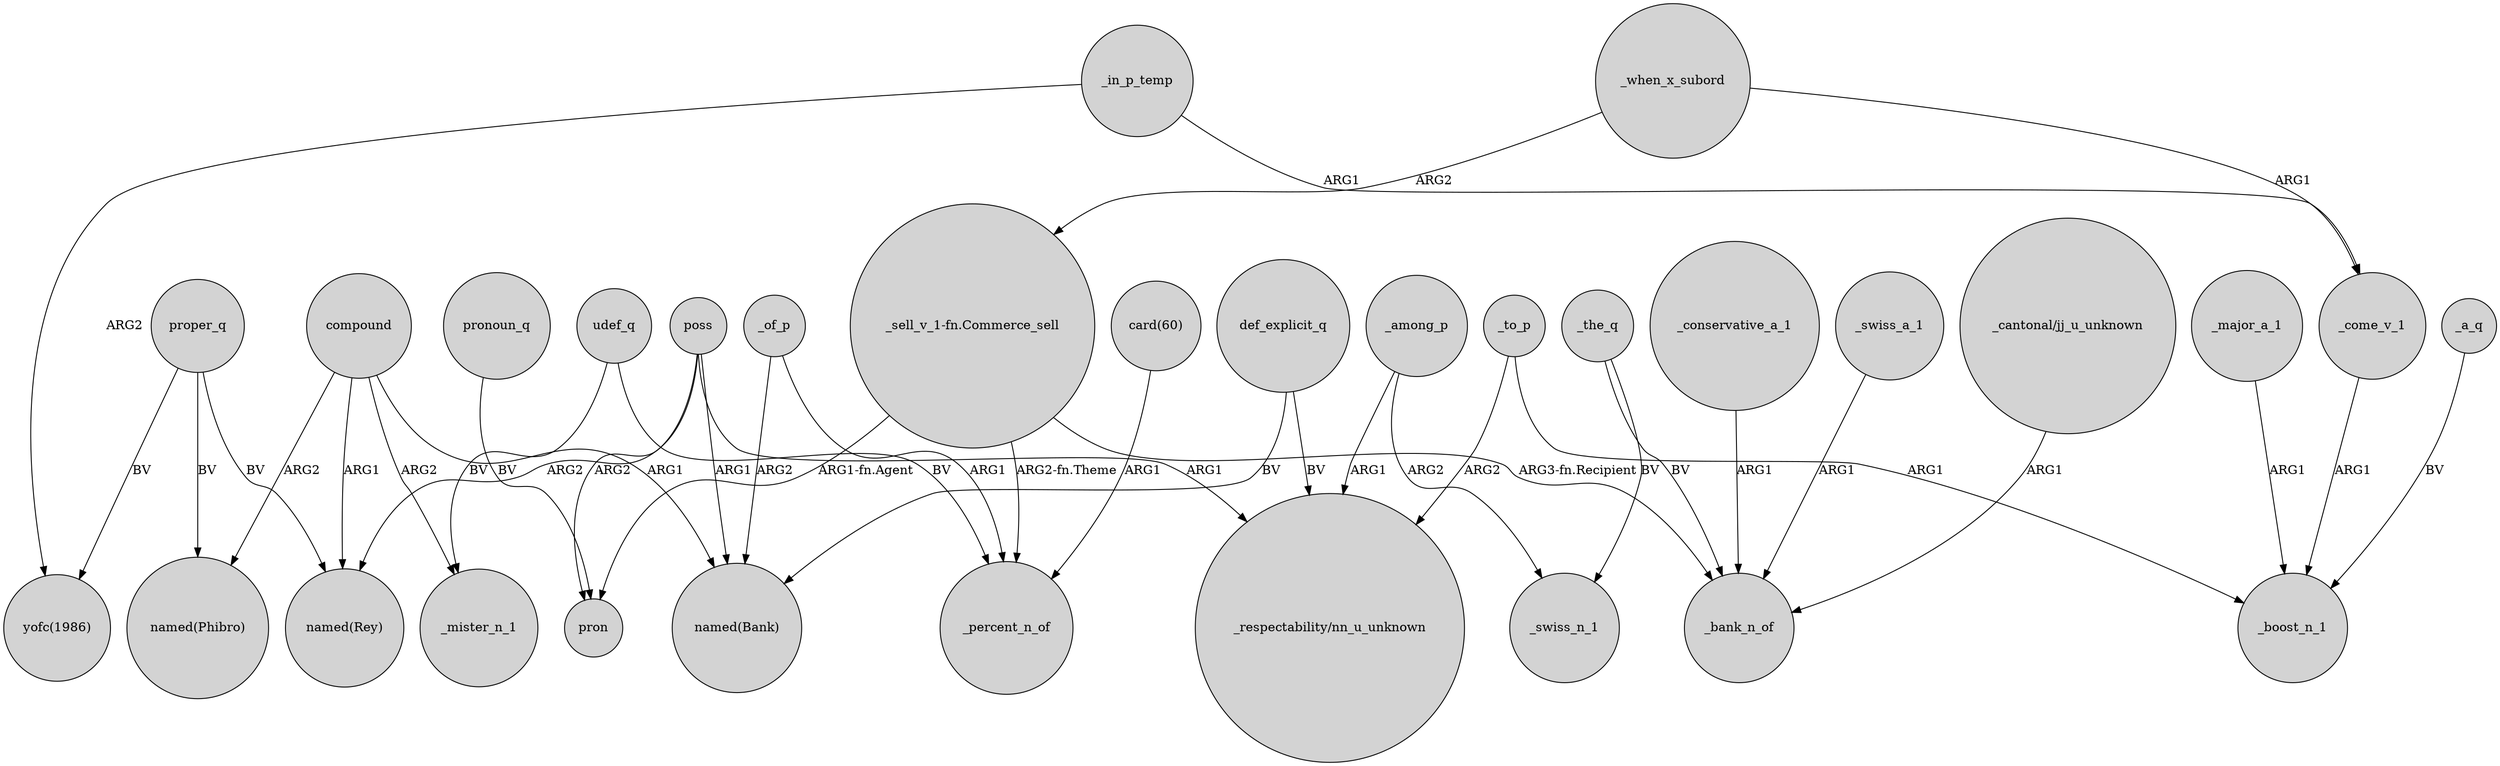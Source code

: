 digraph {
	node [shape=circle style=filled]
	_in_p_temp -> "yofc(1986)" [label=ARG2]
	poss -> pron [label=ARG2]
	_in_p_temp -> _come_v_1 [label=ARG1]
	_when_x_subord -> _come_v_1 [label=ARG1]
	"_sell_v_1-fn.Commerce_sell" -> _percent_n_of [label="ARG2-fn.Theme"]
	_swiss_a_1 -> _bank_n_of [label=ARG1]
	"card(60)" -> _percent_n_of [label=ARG1]
	_of_p -> "named(Bank)" [label=ARG2]
	compound -> _mister_n_1 [label=ARG2]
	_the_q -> _swiss_n_1 [label=BV]
	udef_q -> _mister_n_1 [label=BV]
	_a_q -> _boost_n_1 [label=BV]
	compound -> "named(Rey)" [label=ARG1]
	compound -> "named(Phibro)" [label=ARG2]
	_of_p -> _percent_n_of [label=ARG1]
	_among_p -> _swiss_n_1 [label=ARG2]
	pronoun_q -> pron [label=BV]
	_the_q -> _bank_n_of [label=BV]
	"_cantonal/jj_u_unknown" -> _bank_n_of [label=ARG1]
	_to_p -> "_respectability/nn_u_unknown" [label=ARG2]
	_among_p -> "_respectability/nn_u_unknown" [label=ARG1]
	proper_q -> "named(Phibro)" [label=BV]
	_come_v_1 -> _boost_n_1 [label=ARG1]
	proper_q -> "yofc(1986)" [label=BV]
	_conservative_a_1 -> _bank_n_of [label=ARG1]
	def_explicit_q -> "named(Bank)" [label=BV]
	compound -> "named(Bank)" [label=ARG1]
	_major_a_1 -> _boost_n_1 [label=ARG1]
	poss -> "named(Bank)" [label=ARG1]
	_when_x_subord -> "_sell_v_1-fn.Commerce_sell" [label=ARG2]
	"_sell_v_1-fn.Commerce_sell" -> pron [label="ARG1-fn.Agent"]
	poss -> "named(Rey)" [label=ARG2]
	udef_q -> _percent_n_of [label=BV]
	_to_p -> _boost_n_1 [label=ARG1]
	"_sell_v_1-fn.Commerce_sell" -> _bank_n_of [label="ARG3-fn.Recipient"]
	def_explicit_q -> "_respectability/nn_u_unknown" [label=BV]
	poss -> "_respectability/nn_u_unknown" [label=ARG1]
	proper_q -> "named(Rey)" [label=BV]
}
